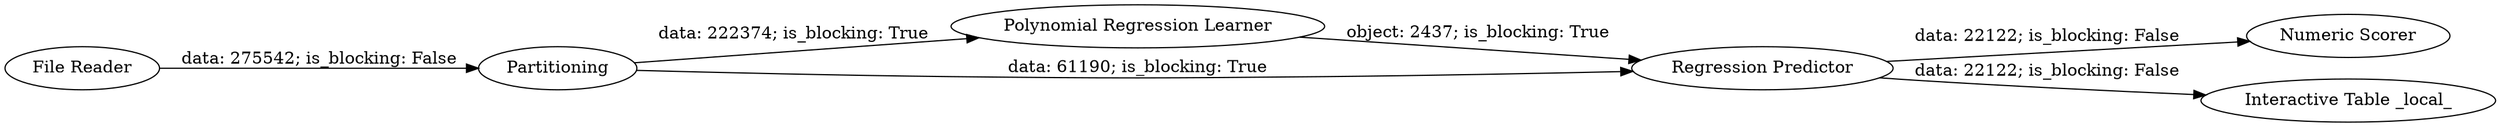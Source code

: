 digraph {
	"-7423388158141749333_2" [label=Partitioning]
	"-7423388158141749333_18" [label="Polynomial Regression Learner"]
	"-7423388158141749333_1" [label="File Reader"]
	"-7423388158141749333_37" [label="Numeric Scorer"]
	"-7423388158141749333_22" [label="Regression Predictor"]
	"-7423388158141749333_9" [label="Interactive Table _local_"]
	"-7423388158141749333_22" -> "-7423388158141749333_9" [label="data: 22122; is_blocking: False"]
	"-7423388158141749333_1" -> "-7423388158141749333_2" [label="data: 275542; is_blocking: False"]
	"-7423388158141749333_22" -> "-7423388158141749333_37" [label="data: 22122; is_blocking: False"]
	"-7423388158141749333_2" -> "-7423388158141749333_22" [label="data: 61190; is_blocking: True"]
	"-7423388158141749333_2" -> "-7423388158141749333_18" [label="data: 222374; is_blocking: True"]
	"-7423388158141749333_18" -> "-7423388158141749333_22" [label="object: 2437; is_blocking: True"]
	rankdir=LR
}
